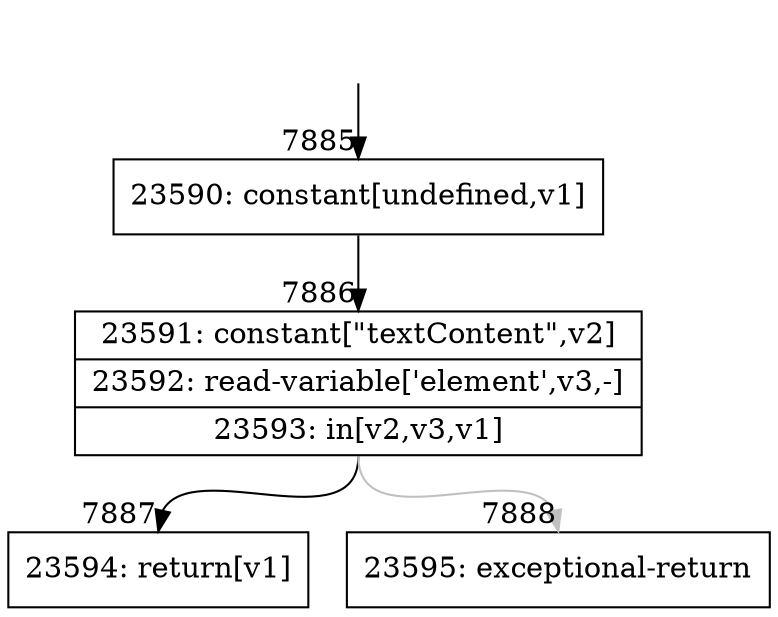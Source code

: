 digraph {
rankdir="TD"
BB_entry534[shape=none,label=""];
BB_entry534 -> BB7885 [tailport=s, headport=n, headlabel="    7885"]
BB7885 [shape=record label="{23590: constant[undefined,v1]}" ] 
BB7885 -> BB7886 [tailport=s, headport=n, headlabel="      7886"]
BB7886 [shape=record label="{23591: constant[\"textContent\",v2]|23592: read-variable['element',v3,-]|23593: in[v2,v3,v1]}" ] 
BB7886 -> BB7887 [tailport=s, headport=n, headlabel="      7887"]
BB7886 -> BB7888 [tailport=s, headport=n, color=gray, headlabel="      7888"]
BB7887 [shape=record label="{23594: return[v1]}" ] 
BB7888 [shape=record label="{23595: exceptional-return}" ] 
//#$~ 10998
}

